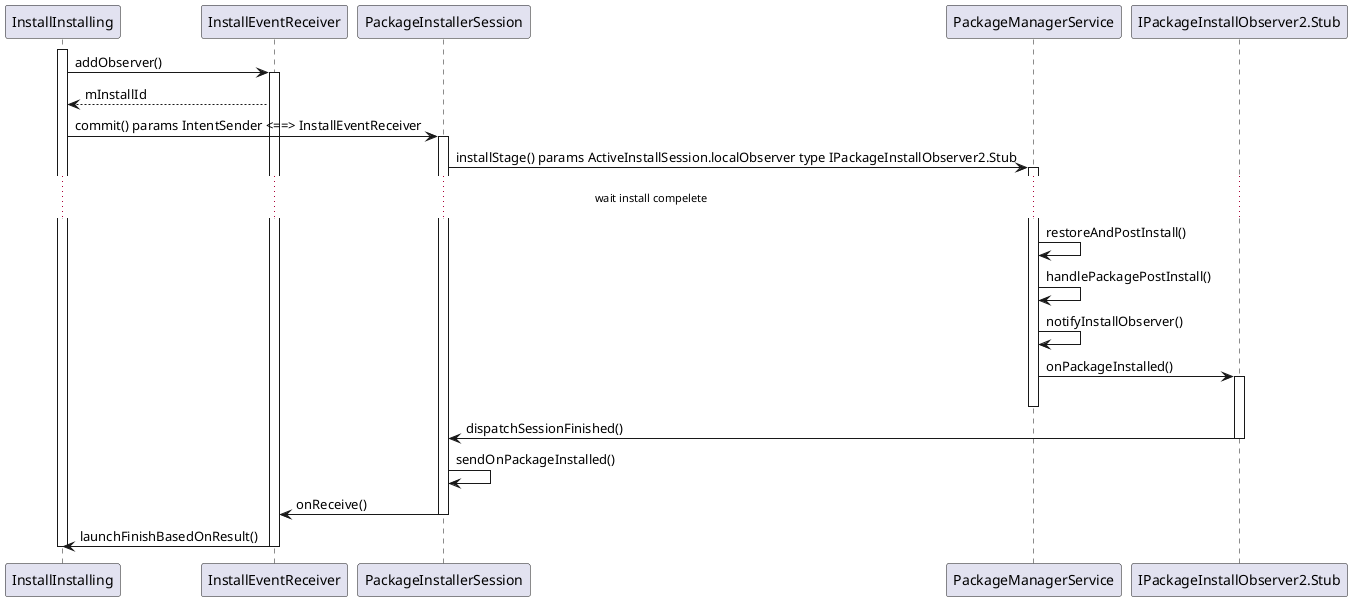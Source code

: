 @startuml
participant InstallInstalling as ii
participant InstallEventReceiver as ier
participant PackageInstallerSession as pis
participant PackageManagerService as pkms
participant IPackageInstallObserver2.Stub as stub

activate ii
ii->ier++ : addObserver()
ier-->ii : mInstallId
ii->pis++ : commit() params IntentSender <==> InstallEventReceiver
pis->pkms++ : installStage() params ActiveInstallSession.localObserver type IPackageInstallObserver2.Stub
...wait install compelete...
pkms->pkms : restoreAndPostInstall()
pkms->pkms : handlePackagePostInstall()
pkms->pkms : notifyInstallObserver()
pkms->stub++ : onPackageInstalled()
deactivate pkms
stub->pis : dispatchSessionFinished()
deactivate stub
pis->pis : sendOnPackageInstalled()
pis->ier : onReceive()
deactivate pis
ier->ii : launchFinishBasedOnResult()
deactivate ier
deactivate ii
@enduml
